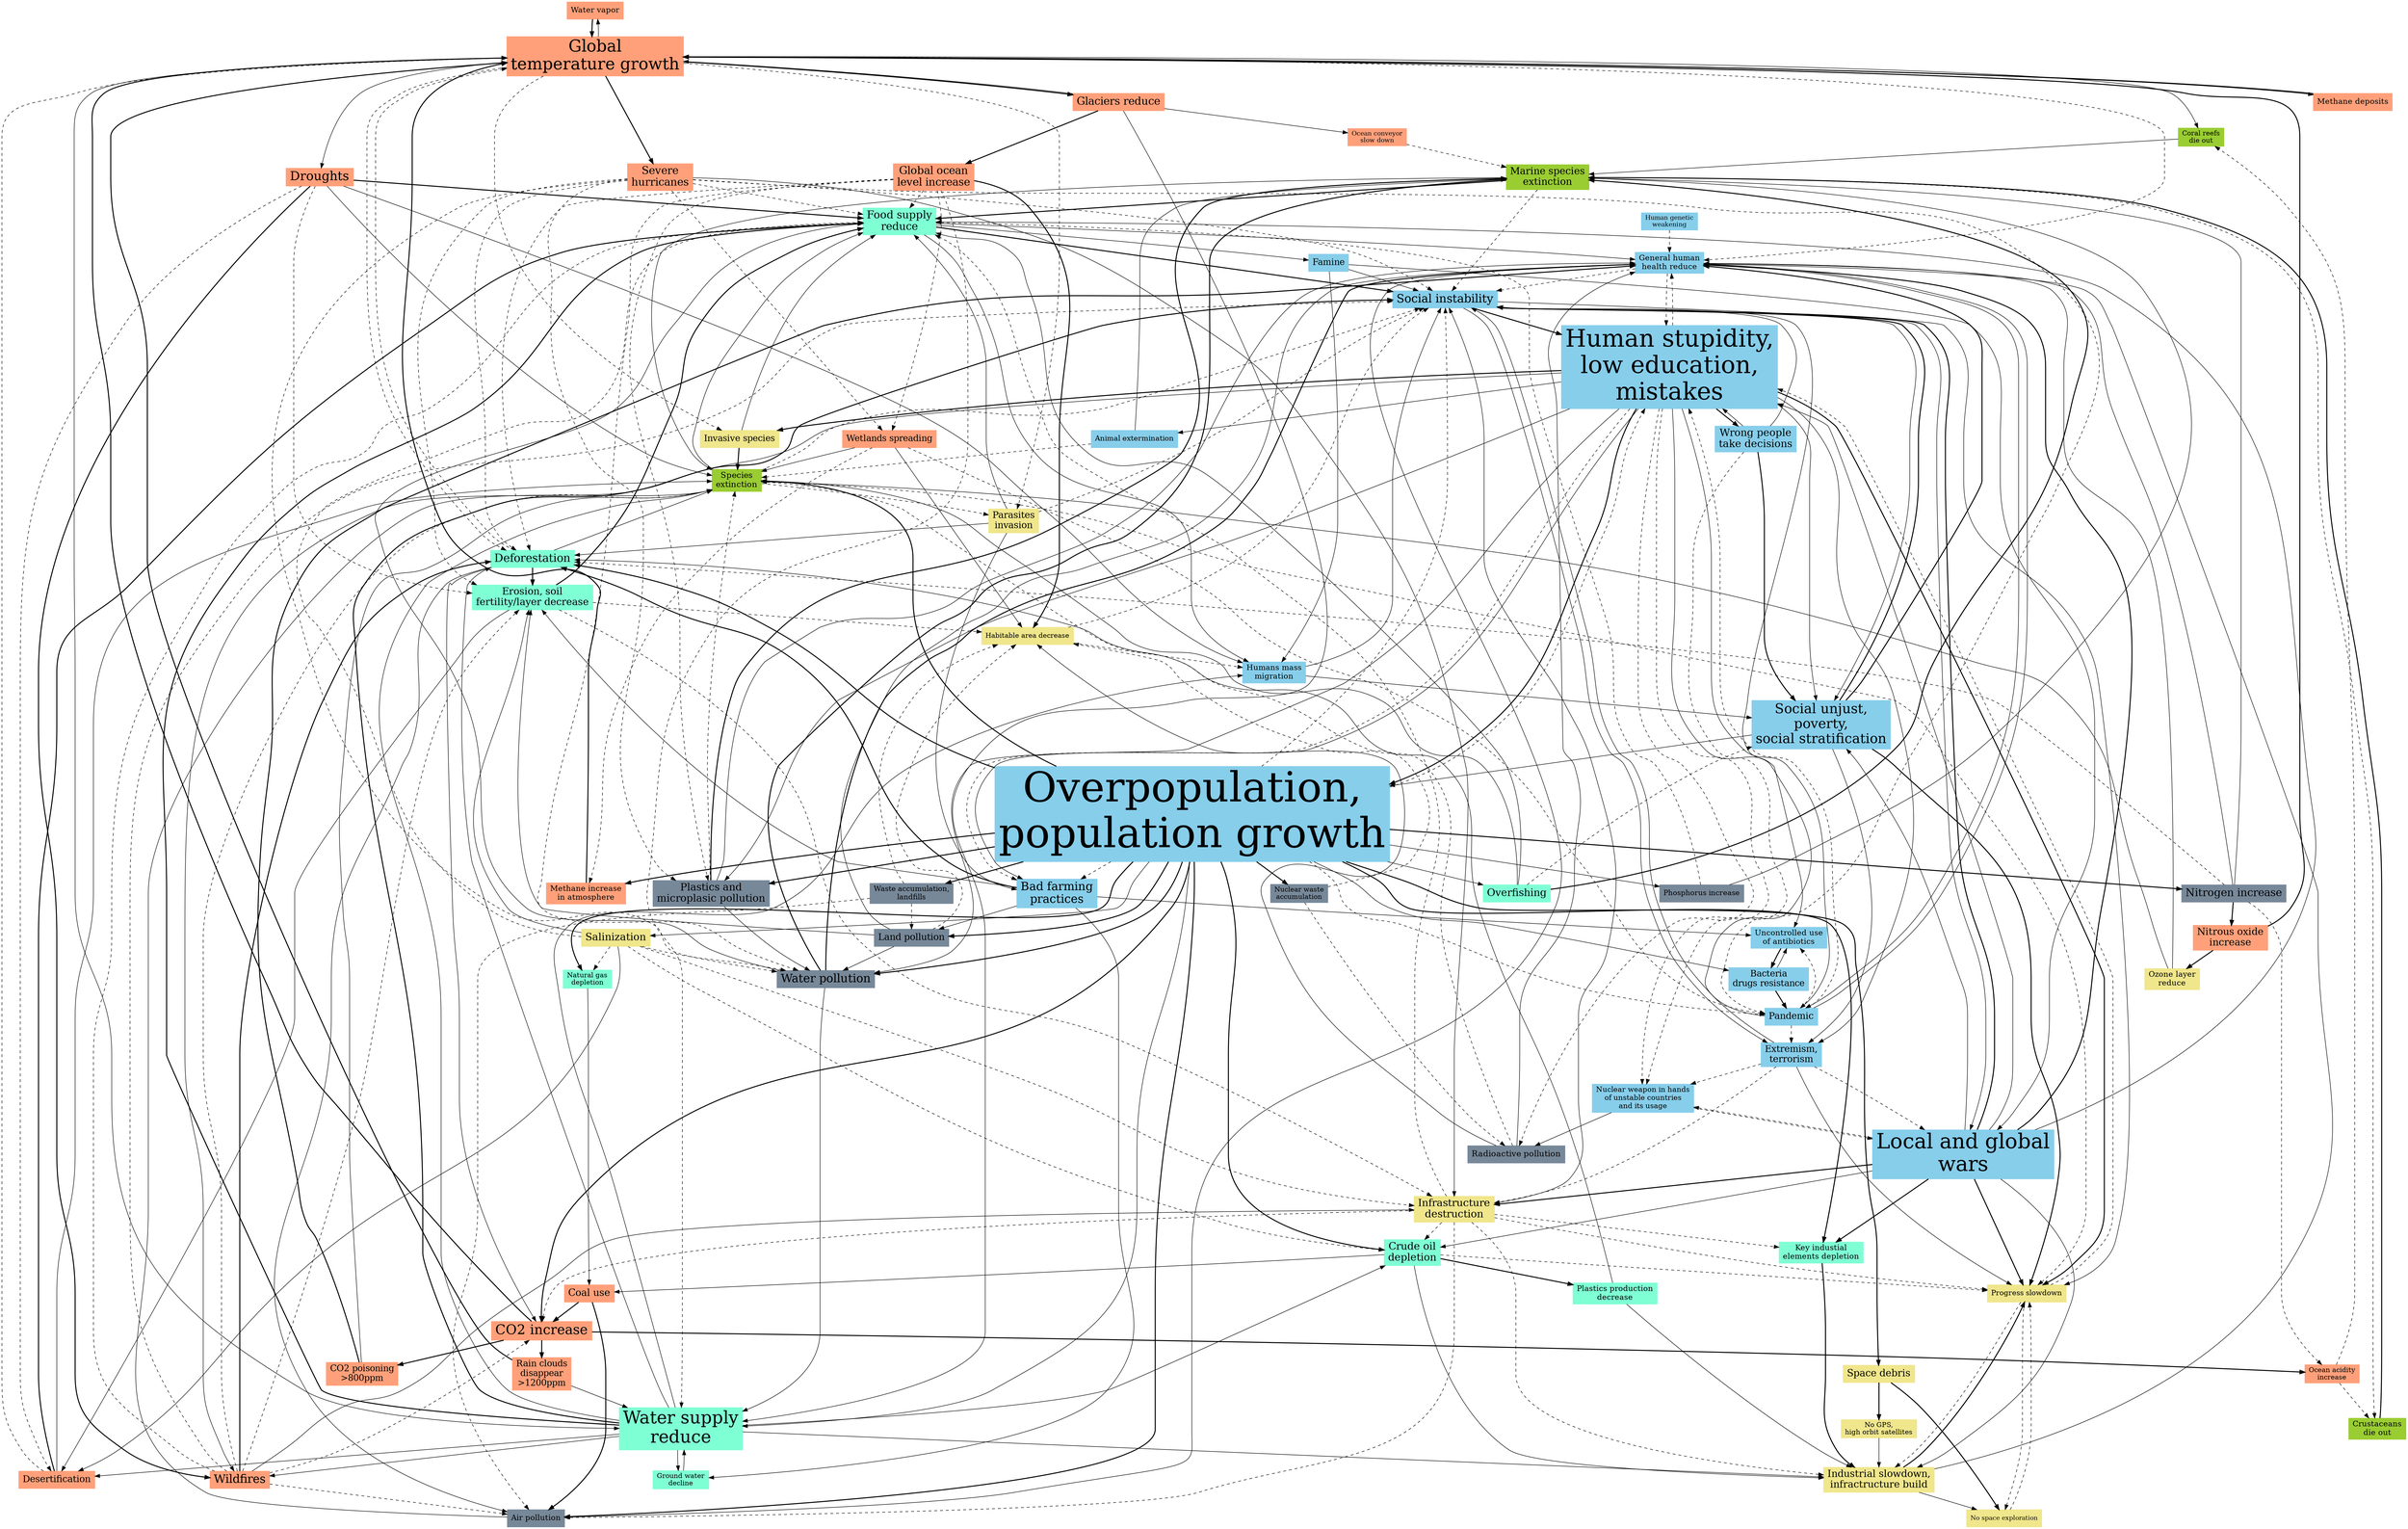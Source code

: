 // Civilization collaps graph
// three types of connection: week, normal and strong
// Weak connection - 1 score, normal - 2, and strong 4

digraph Global {
    // Water vapor is a greenhouse gas 
    water_vapor -> temp_increase [ style=bold ]

    // 298 times more stronger as greenhouse gas than CO2
    nitrous_oxide -> temp_increase [ style=bold ]
    // one of CFCs
    nitrous_oxide -> ozone [ style=bold ]

    // Farming as one of main source of nitrous oxide
    nitrogen_cycle -> nitrous_oxide [ style=bold ]
    // Increases PM and ozone, respiratory diseases, cancer
    nitrogen_cycle -> health_reduce [ style=solid ]
    // Because of eutrophication
    nitrogen_cycle -> marine_die [ style=solid ]
    // Increases soil acidification
    nitrogen_cycle -> ocean_acid [ style=dashed ]
    // N saturation can result in nutrient imbalances (e.g., loss of calcium due to nitrate leaching) and possible forest decline
    nitrogen_cycle -> deforestation [ style=dashed ]

    // Phosphorus amount is heavily debated, some say it'll last for 50 years other 200 with peak in 2030
    phosphorus_peak -> food_reduce [ style=dashed ]
    // Because of eutrophication
    phosphorus_peak -> marine_die [ style=solid ]

    // Clearing forest to clean land for houses, infrastructure, farming, industry, roads
    overpopulation -> deforestation [ style=bold ]
    // Raising population takes more land from native species
    overpopulation -> species_extinction [ style=bold ]
    // More population consumes more water
    overpopulation -> water_reduce [ style=solid ]
    // People's concentration too close leads to psychological problems
    overpopulation -> social_instab [ style=dashed ]
    // More people consume more seafood
    overpopulation -> overfishing [ style=solid ]
    // More people need more electronics
    overpopulation -> industrial_elements [ style=bold ]
    // More people consume more oil and gas via transport, heating, electricity generation
    overpopulation -> oil_depletion [ style=bold ]
    overpopulation -> gas_depletion [ style=bold ]
    // Road salt and irrigation causes salinization
    overpopulation -> salinization [ style=solid ]
    // More people need telecommunication which increases satellite fleet and increases chance of collisions.
    overpopulation -> space_debris [ style=bold ]
    // More dense population increases pandemic chance and burden on healthcare
    overpopulation -> pandemic [ style=dashed ]
    // More population increases chance for bacteria to become resistant to certain antibiotics. 
    overpopulation -> bacteria_resist [ style=solid ]
    // More people need more electricity and one of major sources is nuclear power.
    overpopulation -> nuclear_waste [ style=bold ]
    // Building, chemicals, transportation etc increase overall air pollution.
    overpopulation -> air_pollution [ style=bold ]
    // More people causes more water pollution, via farming or directly
    overpopulation -> water_pollution [ style=bold ]
    // More people needs more plastics
    overpopulation -> plastics_pollution [ style=bold ]
    // More people is a burden for education and general population increase happens in poor countries
    overpopulation -> human_stupid [ style=dashed ]
    // More people need more transportation, energy, goods and concrete
    overpopulation -> co2_increase [ style=bold ]
    // Farming is causing increase of methane in atmosphere
    overpopulation -> methane_raise [ style=bold ]
    // Since industrial revolution we increased global reactive nitrogen (Nr) by 50%
    overpopulation -> nitrogen_cycle [ style=bold ]
    overpopulation -> phosphorus_peak [ style=solid ]
    // Mining, factories, manufacturing etc causes land pollution with chemicals
    overpopulation -> land_pollution [ style=bold ]
    // Rising population make farmers to use bad farming methods to increase crop output
    overpopulation -> bad_farm [ style=dashed ]
    // Wastes are generated through various sources like domestic, industrial, agricultural, commercial, municipal etc. This waste is not get recycled and end up in landfills.
    overpopulation -> general_waste [ style=bold ]

    // CO2 -> temperature increase via global warming effect of CO2 will be rising as now we will have +4 degrees by the end of 21st century
    co2_increase -> temp_increase [ style=bold ]
    // More than 800 ppm lead to poisoning for humans
    co2_increase -> co2_poison [ style=bold ]
    // CO2 in atmosphere leads to water acidity increase because it reacts with water and converts into carbonic acid
    co2_increase -> ocean_acid [ style=bold ]
    // More than 1200 ppm leads to rain clouds disappearing which will heat the planet on +12C. Human extinction scenario.
    co2_increase -> clouds_disappear [ style=bold ]

    // Temperature increase can trigger methane deposits unleash, from permafrost on land or from the bottom of the ocean Global temperature can increase to +4 degrees only from methane
    methane_bomb -> temp_increase [ style=bold ]

    // Certain human processes like farming causes methane to increase in atmosphere, it also increases temperature as addition to CO2 increase
    methane_raise -> temp_increase [ style=bold ]

    // Increasing temperature reduce ice covering
    temp_increase -> ice_reduce [ style=bold ]
    // More energy in atmosphere leads to more severe hurricanes
    temp_increase -> hurricanes [ style=bold ]
    // Higher temperature traps more water in atmosphere and available water evaporates
    temp_increase -> water_reduce [ style=solid ]
    // Temperature rise shifting habitats of indigenous trees
    temp_increase -> deforestation [ style=dashed ]
    // Higher temperature means more droughts in summer
    temp_increase -> droughts [ style=solid ]
    // Parasites spreading to the regions where they couldn't survive because of high temperature
    temp_increase -> parasites [ style=dashed ]
    // Species migrating because of warmer climate and kill native species 
    temp_increase -> invas_species [ style=dashed ]
    // Increasing temperature can unleash methane in permafrost in tundra and deep inder the ocean, which can increase temperature up to +4 degrees as an addition to CO2 temp increase
    temp_increase -> methane_bomb [ style=solid ]
    // Water temperature increase bleaches corals and make them die
    temp_increase -> coral_die [ style=solid ]
    // Temperature rise is increasing water evaporation
    temp_increase -> water_vapor [ style=solid ]
    // Increasing heatwaves, spreading mosquito-born diseases
    temp_increase -> health_reduce [ style=dashed ]

    // Less ice means more sun energy will be absorbed by dark water of ground.
    ice_reduce -> temp_increase [ style=solid ]
    // Ice shield melting means more water in global ocean. CO2 level now in 415 ppm, last time such concentration was 3 million years ago, temperature was 2-3 degrees higher and
    // global ocean level 1-3 m higher
    ice_reduce -> ocean_level [ style=bold ]
    // Ice shields are vital part of water supply for many people, many rivers and streams starts from ice shield in mountains.
    ice_reduce -> water_reduce [ style=solid ]
    // With ice shields and ice caps melting salt consentration in global ocean is changing. This means that global ocean conveyor belt is slowing down.
    ice_reduce -> ocean_conv_stop [ style=solid ]

    // Oceanic conveyor is a vital part of distributing nutrients and oxygen in global ocean. Without it many species will due
    ocean_conv_stop -> marine_die [ style=dashed ]

    // Ocean acidity increase can damage to shells of many species which are base of food chain in ocean. They can adapt but only till some point.
    ocean_acid -> crust_die [ style=dashed ]
    // Ocean acidity increase also damage to corals by reducing their skeletal density
    ocean_acid -> coral_die [ style=dashed ]
    
    // Big hurricanes paralyze life
    hurricanes -> social_instab [ style=dashed ]
    // Hurricanes cause soil damage by flooding the ground
    hurricanes -> soil_depletion [ style=dashed ]
    // Floods contaminate water and can cause waterborne diseases to spread
    hurricanes -> pandemic [ style=dashed ]
    // High wind destroys trees
    hurricanes -> deforestation [ style=dashed ]
    // Flooding, high wind destroys infrastructure
    hurricanes -> infrac_destr [ style=solid ]
    // Flood kills crops on the field
    hurricanes -> food_reduce [ style=dashed ]
    // Flooding cause water pollution (rubbish, chemicals)
    hurricanes -> water_pollution [ style=dashed ]
    // Flooding polluting water with plastic
    hurricanes -> plastics_pollution [ style=dashed ]
    // Flooding an area increase chance land to become a wetland
    hurricanes -> wetland_spread [ style=dashed ]

    // Droughts causing many animals to die
    droughts -> species_extinction [ style=solid ]
    // Dryness makes terrain a desert
    droughts -> desertification [ style=dashed ]
    // Dehydrated trees and grass are easier to catch fire
    droughts -> wildfires [ style=bold ]
    // Dry soil loses its fertility and wind damaged dry soil
    droughts -> soil_depletion [ style=dashed ]
    // Droughts are very bad for crop output
    droughts -> food_reduce [ style=bold ]
    // Droughts are causing people to migrate
    droughts -> people_migration [ style=solid ]

    // Wildfires are destroying houses and whole villages
    wildfires -> infrac_destr [ style=solid ]
    // Wildfires are a terrible experience for local people and even for all other via news
    wildfires -> social_instab [ style=dashed ]
    // Wildfires are destroying farms and crops
    wildfires -> food_reduce [ style=dashed ]
    // Wildfires are weakening the soil, cause soil depletion and reducing water-retention capacity
    wildfires -> soil_depletion [ style=dashed ]
    // Wildfire causes deforestation
    wildfires -> deforestation [ style=bold ]
    // By destroying infrastructure wildfires causing air pollution
    wildfires -> air_pollution [ style=dashed ]
    // Burning trees are direct increase of CO2
    wildfires -> co2_increase [ style=dashed ]
    // Wildfires are killing animals and destroying their habitats
    wildfires -> species_extinction [ style=dashed ]

    // Ocean rise means less land can be used for farms
    ocean_level -> food_reduce [ style=dashed ]
    // Water rise can flood forests
    ocean_level -> deforestation [ style=dashed ]
    // Water rise can flood cities and decrease amount of land
    ocean_level -> habitable_area_decrease [ style=bold ]
    // Flooding pollutes ocean with chemicals and rubbish
    ocean_level -> water_pollution [ style=dashed ]
    // Flooding pollutes ocean with plastics
    ocean_level -> plastics_pollution [ style=dashed ]
    // Flooding increases chance for land to become a wetland
    ocean_level -> wetland_spread [ style=dashed ]
    // Because some land will become flooded permanently lakes and rivers previously clean will turn salty
    ocean_level -> water_reduce [ style=dashed ]

    // More than 800 ppm CO2 will cause poisoning of humans
    co2_poison -> health_reduce [ style=bold ]
    // CO2 also is poisonous for animals
    co2_poison -> species_extinction [ style=solid ]

    // More than 1200 ppm will cause marine clouds to disappear, it will increase temperature to +8 degrees (as an addition to +4 from CO2 and +4 from methane)
    clouds_disappear -> temp_increase [ style=bold ]
    // Disappearing of marine clouds means much less water will be on land
    clouds_disappear -> water_reduce [ style=solid ]

    // Crustaceans are a base of many food chains, their dying out means mass extinction
    crust_die -> marine_die [ style=bold ]

    // Less marine animals means less fish for people
    marine_die -> food_reduce [ style=bold ]
    // Extinction of marine animals will cause extinction of land animals as well
    marine_die -> species_extinction [ style=solid ]
    // Marine animals extinction will cause crustaceans to die out too
    marine_die -> crust_die [ style=dashed ]
    // Mass extinction will be bad for humans mood and hope for the future
    marine_die -> social_instab [ style=dashed ]

    // Species extinction will cause food to go down quite a lot, like dying out of pollinators
    species_extinction -> food_reduce [ style=solid ]
    // On place of big animals (esp predators) usually come their "food" and usually these are pests and parasites
    species_extinction -> parasites [ style=dashed ]
    // Animals are a vital subject of research like searching of new drugs
    species_extinction -> technology_slow [ style=dashed ]
    // Mass extinction will reflect bad on humans mood and hope for the future
    species_extinction -> social_instab [ style=dashed ]

    // Corals are essential to many marine animals, without them many other marine animals will extinct and will cause a cascade extinctions
    coral_die -> marine_die [ style=solid ]

    // Destructions of roads and farms
    infrac_destr -> food_reduce [ style=dashed ]
    // To restore destroyed infrastructure we need to spend rare metals and oil (transport, energy)
    infrac_destr -> industrial_elements [ style=dashed ]
    infrac_destr -> oil_depletion [ style=dashed ]
    // Any big destruction is causing social instability like marauders, crimes etc
    infrac_destr -> social_instab [ style=solid ]
    // Destruction of factories and companies will cause progress and productivity to go down
    infrac_destr -> technology_slow [ style=dashed ]
    // Destruction of factories and communications
    infrac_destr -> industry_slow [ style=dashed ]
    // Fires from destruction emits CO2
    infrac_destr -> co2_increase [ style=dashed ]
    // Fires from destruction emits air pollution
    infrac_destr -> air_pollution [ style=dashed ]

    // Trees are holding soil with roots
    deforestation -> soil_depletion [ style=bold ]
    // Trees are natural air filters
    deforestation -> air_pollution [ style=solid ]
    // Less trees means less CO2 can be absorbed from the air
    deforestation -> co2_increase [ style=solid ]
    // Forests are habitats for many species
    deforestation -> species_extinction [ style=solid ]
    // Trees are cooling the planet by absorbing sun's energy
    deforestation -> temp_increase [ style=dashed ]

    // Pure water is a vital resource for human beings, losing it causes high instability in society
    water_reduce -> social_instab [ style=bold ]
    // Pure water is essential for many industries
    water_reduce -> industry_slow [ style=solid ]
    // Pure water is essential for farming
    water_reduce -> food_reduce [ style=bold ]
    // Reduction of water in soil increases chance for land to turn into a desert
    water_reduce -> desertification [ style=solid ]
    // General water land reduction is causing trees and grass to dehydrate and they easier can catch fire
    water_reduce -> wildfires [ style=solid ]
    // Less water supply means less trees will grow
    water_reduce -> deforestation [ style=solid ]
    // Less water will cause many animals to die from thirst
    water_reduce -> species_extinction [ style=solid ]
    // If territory cannot provide enough water it will cause people to mass migrate
    water_reduce -> people_migration [ style=solid ]
    // When main sources of pure water are running short people turn to other sources
    water_reduce -> groundwater [ style=solid ]
    // Energy will be spent to desalinate salt water
    water_reduce -> oil_depletion [ style=solid ]

    // Groundwater depletion leads to water shortages
    groundwater -> water_reduce [ style=solid ]

    // Desert spreading leads to extinction of many animals
    desertification -> species_extinction [ style=solid ]
    // Deserts cannot be used for food production
    desertification -> food_reduce [ style=bold ]
    // Deserts are plantless land and plants absorb sun energy
    desertification -> temp_increase [ style=dashed ]

    // Bacterias produce methane in swamps
    wetland_spread -> methane_raise [ style=dashed ]
    // People cannot build in wetlands
    wetland_spread -> habitable_area_decrease [ style=solid ]
    // When land like forest turns a wetland many native species will die
    wetland_spread -> species_extinction [ style=solid ]
    // Wetlands helping to spread certain diseases
    wetland_spread -> pandemic [ style=dashed ]

    // Soil destruction causes less food production
    soil_depletion -> food_reduce [ style=bold ]
    // Soil destruction leads land to become desert
    soil_depletion -> desertification [ style=solid ]
    // Erosion can cause destruction of infrastructure in some areas
    soil_depletion -> infrac_destr [ style=dashed ]
    // Erosion and ground stability loss causes some land to become too risky for building
    soil_depletion -> habitable_area_decrease [ style=dashed ]

    // Parasites spread causing crops to die, also it includes parasites invasions like locust outbreak
    parasites -> food_reduce [ style=solid ]
    // Parasites are killing trees and make them more vulnerable to wildfires
    parasites -> deforestation [ style=solid ]
    // Parasites invasions causes social instability like locusts or crop-eating beetles
    parasites -> social_instab [ style=dashed ]
    // Parasites spreading make farmers to use more pesticides
    parasites -> bad_farm [ style=solid ]

    // Invasive species may destroy crops (rabbits, mice etc)
    invas_species -> food_reduce [ style=solid ]
    // Invasive species may kill native species or be poisonous for native species
    invas_species -> species_extinction [ style=bold ]

    // Low food supplies make people to migrate
    food_reduce -> people_migration [ style=solid ]
    // Malnutrition undermines humans health
    food_reduce -> health_reduce [ style=solid ]
    // Low food supplies creates social friction
    food_reduce -> social_instab [ style=bold ]
    // Low food supply causes some people to starve because of social unjust
    food_reduce -> famine [ style=solid ]

    // Famine can cause people to go to war or civil war
    famine -> war [ style=solid ]
    // Famine creates high social instability
    famine -> social_instab [ style=solid ]
    // Famine causes even more migration
    famine -> people_migration [ style=solid ]

    // If people don't have place to live they build buildings more compact with reduced space, higher, closer, all this have negative psychological effect
    habitable_area_decrease -> social_instab [ style=dashed ]
    // If people nowhere to live due to flooding etc it can make them to leave
    habitable_area_decrease -> people_migration [ style=dashed ]

    // Social instability can cause a civil war
    social_instab -> war [ style=solid ]
    // During tough times people tend to take and stock up as much wealth as they can, increasing further social injustice
    social_instab -> social_unjust [ style=solid ]
    // During tough times people lose hope in current system and can turn to extreme ideologies
    social_instab -> extremism [ style=solid ]
    // During tough times people think more about their survival than about science
    social_instab -> technology_slow [ style=solid ]

    // War is a very tough experience for people
    war -> social_instab [ style=bold ]
    // Violence cause disabilities to people
    war -> health_reduce [ style=bold ]
    // During war people think more about their own survival
    war -> technology_slow [ style=bold ]
    // War turn factories into weapon production
    war -> industry_slow [ style=solid ]
    // War machines need a lot of oil
    war -> oil_depletion [ style=solid ]
    // Weapon production takes a lot of rare resources
    war -> industrial_elements [ style=bold ]
    // During battles infrastructure gets destroyed
    war -> infrac_destr [ style=bold ]
    // War destroys stocks of food, farms and taking away people from farming
    war -> food_reduce [ style=solid ]
    // War might lead to usage of nuclear weapon
    war -> nuclear_weapon [ style=dashed ]
    // War leads to poverty
    war -> social_unjust [ style=solid ]
    // During war people don't educate
    war -> human_stupid [ style=solid ]

    // Spreading or local usage of nuclear weapon can lead to war
    nuclear_weapon -> war [ style=dashed ]
    // Nuclear weapon usage leads to radiation contamination
    nuclear_weapon -> rad_pollution [ style=solid ]

    // Radiation causes health problems
    rad_pollution -> health_reduce [ style=solid ]
    // People cannot live on radioactive areas
    rad_pollution -> habitable_area_decrease [ style=solid ]
    // High radioactive contamination kills animals
    rad_pollution -> species_extinction [ style=dashed ]

    // Mass migration causes social instability in countries where migrants come
    people_migration -> social_instab [ style=solid ]
    // Migrating people usually lose everything
    people_migration -> social_unjust [ style=solid ]

    // Overfishing kill aquatic life
    overfishing -> marine_die  [ style=bold ]
    // Overfishing reduces fishing in the future
    overfishing -> food_reduce [ style=solid ]
    // Fish is also a source of food for many land animals
    overfishing -> species_extinction [ style=solid ]
    // Fishing is a main source of money for many coastal regions, overfishing leads to their bankruptcy
    overfishing -> social_unjust [ style=dashed ]

    // Depletion of rare metals will cause to shut down industries
    industrial_elements -> industry_slow [ style=bold ]
    
    // Medical supply shortages will cause healthcare to downgrade
    industry_slow -> health_reduce [ style=solid ]
    // Shortages of goods and equipment will cause development slowdown
    industry_slow -> technology_slow [ style=bold ]
    // Space exploration takes a lot of resources and industrial power
    industry_slow -> no_space [ style=solid ]
    
    // Without technology development cannot be space exploration
    technology_slow -> no_space [ style=dashed ]
    // Industries are dependent on technological progress
    technology_slow -> industry_slow [ style=dashed ]
    // Without progress stupidity will be spreading
    technology_slow -> human_stupid  [ style=dashed ]

    // Oil will last till 2050 
    // Oil is a vital part of many industries
    oil_depletion -> industry_slow [ style=solid ]
    // Energy shortages will have negative effect on technological progress
    oil_depletion -> technology_slow [ style=dashed ]
    // Almost all plastic is made of crude oil
    oil_depletion -> plastics_prod [ style=bold ]
    // When oil will become more rare and expensive, people will turn to other energy resources like coal
    oil_depletion -> coal_use [ style=solid ]

    // Natural gas will deplete by 2050, and it's unknown how much gas in shale.
    gas_depletion -> coal_use [ style=solid ]

    // Coal use is source of CO2
    coal_use -> co2_increase [ style=bold ]
    // Coal use is a source of fine particles in air
    coal_use -> air_pollution [ style=bold ]

    // Plastic is an excellent material for industries, without it we will have to turn to more expensive alternatives
    plastics_prod -> industry_slow [ style=solid ]
    // Without plastic we have to cut more trees to make packaging and goods
    plastics_prod -> deforestation [ style=solid ]

    // Salinization is one of major causes of desertification
    salinization -> desertification [ style=solid ]
    // Salinization make soil infertile
    salinization -> soil_depletion [ style=solid ]
    // Causes damage to infrastructure (roads, bricks, pipes and cables)
    salinization -> infrac_destr [ style=dashed ]
    // Reduction of water quality for users, sedimentation problems, increased leaching of metals, especially copper, cadmium, manganese and zinc.
    salinization -> water_pollution [ style=dashed ]
    // Detrimental effects on plants growth and yield
    salinization -> food_reduce [ style=dashed ]
    // It takes more energy to desalinate
    salinization -> oil_depletion [ style=dashed ]
    salinization -> gas_depletion [ style=dashed ]

    // Space debris uncontrolled multiplication (Kessler Syndrome) can make space inaccessible or too expensive
    space_debris -> no_space [ style=bold ]
    // If space becomes inaccessible there will be no orbit satellites
    space_debris -> no_gps [ style=bold ]

    // GPS is a vital part of modern life, industry, transportation
    no_gps -> industry_slow [ style=solid ]

    // Without space technological and science progress will be slowed down
    no_space -> technology_slow [ style=dashed ]

    // Pandemic creates social instability
    pandemic -> social_instab [ style=solid ]
    // Pandemic undermines a public health, people who survive have disabilities, pandemic take all resources of healthcare
    pandemic -> health_reduce [ style=solid ]
    // During pandemic people tend to use antibiotics without reason, even if they won't help them
    pandemic -> uncontrolled_antibiotics [ style=dashed ]
    // Pandemic as public disaster might send people to extreme ideologies
    pandemic -> extremism [ style=dashed ]
    // During pandemic people don't educate
    pandemic -> human_stupid [ style=dashed ]

    // Resistant bacteria causes people to take strong antibiotics further increasing risk of bacterial resistance
    bacteria_resist -> uncontrolled_antibiotics [ style=solid ]
    // Resistant to all drugs bacteria can cause pandemic (superbugs)
    bacteria_resist -> pandemic [ style=bold ]

    // Air pollution includes toxic chemicals and ultrafine particles
    air_pollution -> health_reduce [ style=solid ]
    air_pollution -> species_extinction [ style=solid ]

    // Water pollution includes toxic chemicals in the water and water sedimentation
    water_pollution -> water_reduce [ style=solid ]
    water_pollution -> health_reduce [ style=bold ]
    water_pollution -> food_reduce [ style=solid ]
    water_pollution -> marine_die [ style=bold ]

    // Plastics eventually disintegrate to micro plastics which causes water pollution
    plastics_pollution -> water_pollution [ style=solid ]
    // Plastic pollution kills many marine animals
    plastics_pollution -> marine_die [ style=bold ]
    // Eventually microplastics end up in humans slowly undermining their health
    plastics_pollution -> health_reduce [ style=solid ]
    // Not only marine animals die from plastics
    plastics_pollution -> species_extinction [ style=dashed ]

    // Land pollution like mining for nuclear weapon tests reducing area for people to live
    land_pollution -> habitable_area_decrease [ style=dashed ]
    // Mining and many other industries destroys soil
    land_pollution -> soil_depletion [ style=solid ]
    // Land pollution is poisoning groundwater supplies by leaching toxic chemicals
    land_pollution -> health_reduce [ style=solid ]
    // Toxic waste on land eventually end up in rivers and ocean
    land_pollution -> water_pollution [ style=solid ]

    // Nuclear waste storage increases general radiation level of an area
    nuclear_waste -> rad_pollution [ style=dashed ]
    // People cannot live next to radioactive sarcophagus
    nuclear_waste -> habitable_area_decrease [ style=dashed ]

    // Landfills increases risk of land pollution with time
    general_waste -> land_pollution [ style=dashed ]
    // Burning waste increases air pollution
    general_waste -> air_pollution [ style=dashed ]
    // People cannot live next to landfills
    general_waste -> habitable_area_decrease [ style=dashed ]

    // Increase of people illnesses rises social instability (like protests)
    health_reduce -> social_instab [ style=dashed ]
    // Some health problems causes different types of mental diseases
    health_reduce -> human_stupid [ style=dashed ]
    // People with undermined health problems are more vulnerable to microbes and this increases chance for pandemic to break out
    health_reduce -> pandemic [ style=solid ]

    // General public health reduction increases burden on social institutes
    // With the help of modern medicine survive those who would die normally, and medicine help them to procreate and leave even weaker offspring
    genetic_weakening -> health_reduce [ style=dashed ]

    // Stupid people elect stupid leaders
    human_stupid -> wrong_people [ style=bold ]
    // Stupid people don't understand science and it frightens them, so they want to forbid gene crop manipulation, vaccines, and different gene therapies and modifications of humans
    human_stupid -> bad_farm [ style=dashed ]
    // Anti-vac movement increases chance of people not get vaccine
    human_stupid -> pandemic [ style=solid ]
    human_stupid -> health_reduce [ style=dashed ]
    // Low education is the cause of bad farming practises
    human_stupid -> bad_farm [ style=solid ]
    // Stupid people are tend to accumulate wealth without measure
    human_stupid -> social_unjust [ style=solid ]
    // Stupid people could be easily indoctrinated and manipulated
    human_stupid -> extremism [ style=solid ]
    // Low education is slowing down progress, gene manipulation is forbidden or restricted
    human_stupid -> technology_slow [ style=bold ]
    // People with low education are tend to make more children even if they cannot support them
    human_stupid -> overpopulation [ style=bold ]
    // Stupid people don't know/not care about ecology and throw rabbish into the river
    human_stupid -> water_pollution [ style=solid ]
    // People throw plastic into a rivers and oceans
    human_stupid -> plastics_pollution [ style=solid ]
    // People can use antibiotics even without reason (like viral infection)
    human_stupid -> uncontrolled_antibiotics [ style=solid ]
    // Stupid people believe in alternative medicine and kill animals not for food, also do sport hunting on rare animals
    human_stupid -> animal_extermination [ style=solid ]
    // People sometimes start wildfires by mistake or deliberately
    human_stupid -> wildfires [ style=solid ]
    // Stupid people believe that accumulation of nuclear weapons is increasing their safety
    human_stupid -> nuclear_weapon [ style=dashed ]
    // Humans help to spread non-native species to other locations
    human_stupid -> invas_species [ style=bold ]
    // Mistakes in construction of nuclear plants can cause nuclear disaster
    human_stupid -> rad_pollution [ style=dashed ]

    // Terrorists with enough resources can start a full scale war
    extremism -> war [ style=dashed ]
    // Extreme currents and terrorists are against science and progress
    extremism -> technology_slow [ style=solid ]
    // Terrorist attacks cause social instability
    extremism -> social_instab [ style=solid ]
    // Terrorists can get nuclear weapon and use it
    extremism -> nuclear_weapon [ style=dashed ]
    // Terrorists can blow up whole buildings
    extremism -> infrac_destr [ style=dashed ]

    // Dictators prefer less educated people and usually dismantle education and science
    wrong_people -> human_stupid [ style=solid ]
    // Dictators make themself and their friends wealthy taking everything from common people
    wrong_people -> social_unjust [ style=bold ]
    // Many people might not like to live under dictatorship regime, crime and injustice is also rising
    wrong_people -> social_instab [ style=solid ]
    // To keep power dictators tend to buy/develop nuclear weapon and because they have absolute power they can use it
    wrong_people -> nuclear_weapon [ style=dashed ]

    // Poor people cannot afford healthcare
    social_unjust -> health_reduce [ style=bold ]
    // Poor people cannot participate in science and technology development
    social_unjust -> technology_slow [ style=bold ]
    // Poverty increases crime
    social_unjust -> social_instab [ style=bold ]
    // Poor people create more children in order to survive
    social_unjust -> overpopulation [ style=solid ]
    // Poor people cannot go study, payments for education are always rising
    social_instab ->human_stupid [ style=bold ]
    // Poor people want more just system and can turn to extreme ideologies or start a revolution
    social_unjust -> extremism [ style=solid ]

    // Millions of sharks get killed for their fins because in alternative medicine they valued for curing impotence. It also includes sport fishing.
    animal_extermination -> marine_die [ style=solid ]
    // Sport hunt on rare animals and poaching
    animal_extermination -> species_extinction [ style=dashed ]

    // Dumping antibiotics into environment creates drug resistant bacteria and superbugs
    uncontrolled_antibiotics -> bacteria_resist [ style=bold ]

    // Ozone layer thinning causes negative effect on human health, like burns, blindness or cancer
    ozone -> health_reduce [ style=solid ]
    // Ozone layer thinning is also dangerous for animals
    ozone -> species_extinction [ style=solid ]

    // Cleaning forests to build farms (like palm oil)
    bad_farm -> deforestation [ style=bold ]
    // Farmers use ground water without control and it takes thousands of years to replenish
    bad_farm -> groundwater [ style=solid ]
    // Using chemicals and pesticides
    bad_farm -> land_pollution [ style=solid ]
    // Farmers feed live stock with antibiotics without control trying to increase profit
    bad_farm -> uncontrolled_antibiotics [ style=solid ]
    // Farmers are feeding livestock with antibiotics without control trying to increase profit
    bad_farm -> soil_depletion [ style=solid ]

    // TO ADD:
    // Habitat destruction. Vast amounts of land are decimated to provide space for drilling wells, pipelines, and processing facilities used in oil and gas drilling operations.
    // Habitat disruption and noise from drilling are some of the biggest threats to wildlife populations across the globe.

    // =========================================================================
    // @problem_groups
    
    // Global warming color=lightsalmon, style=filled
    co2_increase [ label="CO2 increase", color=lightsalmon, style=filled, shape=box, fontsize=28 ]
    temp_increase [ label="Global\ntemperature growth", color=lightsalmon, style=filled, shape=box, fontsize=34 ]
    ice_reduce [ label="Glaciers reduce", color=lightsalmon, style=filled, shape=box, fontsize=22 ]
    hurricanes [ label="Severe\nhurricanes", color=lightsalmon, style=filled, shape=box, fontsize=22 ]
    ocean_acid [ label="Ocean acidity\nincrease", color=lightsalmon, style=filled, shape=box, fontsize=14 ]
    droughts [ label="Droughts", color=lightsalmon, style=filled, shape=box, fontsize=26 ]
    ocean_conv_stop [ label="Ocean conveyor\nslow down", color=lightsalmon, style=filled, shape=box, fontsize=13 ]
    ocean_level [ label="Global ocean\nlevel increase", color=lightsalmon, style=filled, shape=box, fontsize=22 ]
    wildfires [ label="Wildfires", color=lightsalmon, style=filled, shape=box, fontsize=24 ]
    desertification [ label="Desertification", color=lightsalmon, style=filled, shape=box, fontsize=19 ]
    wetland_spread [ label="Wetlands spreading", color=lightsalmon, style=filled, shape=box, fontsize=18 ]
    methane_bomb [ label="Methane deposits", color=lightsalmon, style=filled, shape=box, fontsize=16 ]
    methane_raise [ label="Methane increase\nin atmosphere", color=lightsalmon, style=filled, shape=box, fontsize=16 ]
    water_vapor [ label="Water vapor", color=lightsalmon, style=filled, shape=box, fontsize=16 ]
    co2_poison [ label="CO2 poisoning\n>800ppm", color=lightsalmon, style=filled, shape=box, fontsize=18 ]
    clouds_disappear [ label="Rain clouds\ndisappear\n>1200ppm", color=lightsalmon, style=filled, shape=box, fontsize=18 ]
    coal_use [ label="Coal use", color=lightsalmon, style=filled, shape=box, fontsize=20 ]
    nitrous_oxide [ label="Nitrous oxide\nincrease", color=lightsalmon, style=filled, shape=box, fontsize=20 ]

    // Extinction color=yellowgreen, style=filled
    crust_die [ label="Crustaceans\ndie out", color=yellowgreen, style=filled, shape=box, fontsize=16 ]
    marine_die [ label="Marine species\nextinction", color=yellowgreen, style=filled, shape=box, fontsize=20 ]
    species_extinction [ label="Species\nextinction", color=yellowgreen, style=filled, shape=box, fontsize=17 ]
    coral_die [ label="Coral reefs\ndie out", color=yellowgreen, style=filled, shape=box, fontsize=14 ]

    // Resources color=aquamarine, style=filled
    water_reduce [ label="Water supply\nreduce", color=aquamarine, style=filled, shape=box, fontsize=36 ]
    food_reduce [ label="Food supply\nreduce", color=aquamarine, style=filled, shape=box, fontsize=22 ]
    deforestation [ label="Deforestation", color=aquamarine, style=filled, shape=box, fontsize=23 ]
    soil_depletion [ label="Erosion, soil\nfertility/layer decrease", color=aquamarine, style=filled, shape=box, fontsize=20 ]
    overfishing [ label="Overfishing", color=aquamarine, style=filled, shape=box, fontsize=21 ]
    industrial_elements [ label="Key industial\nelements depletion", color=aquamarine, style=filled, shape=box, fontsize=16 ]
    oil_depletion [ label="Crude oil\ndepletion", color=aquamarine, style=filled, shape=box, fontsize=21 ]
    gas_depletion [ label="Natural gas\ndepletion", color=aquamarine, style=filled, shape=box, fontsize=14 ]
    plastics_prod [ label="Plastics production\ndecrease", color=aquamarine, style=filled, shape=box, fontsize=16 ]
    groundwater [ label="Ground water\ndecline", color=aquamarine, style=filled, shape=box, fontsize=14 ]

    // Pollution color=lightslategray, style=filled
    air_pollution [ label="Air pollution", color=lightslategray, style=filled, shape=box, fontsize=16 ]
    water_pollution [ label="Water pollution", color=lightslategray, style=filled, shape=box, fontsize=24 ]
    plastics_pollution [ label="Plastics and\nmicroplasic pollution", color=lightslategray, style=filled, shape=box, fontsize=21 ]
    nuclear_waste [ label="Nuclear waste\naccumulation", color=lightslategray, style=filled, shape=box, fontsize=14 ]
    general_waste [ label="Waste accumulation,\nlandfills", color=lightslategray, style=filled, shape=box, fontsize=15 ]
    rad_pollution [ label="Radioactive pollution", color=lightslategray, style=filled, shape=box, fontsize=17 ]
    land_pollution [ label="Land pollution", color=lightslategray, style=filled, shape=box, fontsize=19 ]
    nitrogen_cycle [ label="Nitrogen increase", color=lightslategray, style=filled, shape=box, fontsize=22 ]
    phosphorus_peak [ label="Phosphorus increase", color=lightslategray, style=filled, shape=box, fontsize=15 ]

    // Humans color=skyblue, style=filled
    human_stupid [ label="Human stupidity,\nlow education,\nmistakes", color=skyblue, style=filled, shape=box, fontsize=50 ]
    social_instab [ label="Social instability", color=skyblue, style=filled, shape=box, fontsize=24 ]
    famine [ label="Famine", color=skyblue, style=filled, shape=box, fontsize=18 ]
    war [ label="Local and global\nwars", color=skyblue, style=filled, shape=box, fontsize=43 ]
    people_migration [ label="Humans mass\nmigration", color=skyblue, style=filled, shape=box, fontsize=16 ]
    overpopulation [ label="Overpopulation,\npopulation growth", color=skyblue, style=filled, shape=box, fontsize=86 ]
    pandemic [ label="Pandemic", color=skyblue, style=filled, shape=box, fontsize=19 ]
    bacteria_resist [ label="Bacteria\ndrugs resistance", color=skyblue, style=filled, shape=box, fontsize=18 ]
    genetic_weakening [ label="Human genetic\nweakening", color=skyblue, style=filled, shape=box, fontsize=13 ]
    health_reduce [ label="General human\nhealth reduce", color=skyblue, style=filled, shape=box, fontsize=16 ]
    wrong_people [ label="Wrong people\ntake decisions", color=skyblue, style=filled, shape=box, fontsize=21 ]
    nuclear_weapon [ label="Nuclear weapon in hands\nof unstable countries\nand its usage", color=skyblue, style=filled, shape=box, fontsize=15 ]
    social_unjust [ label="Social unjust,\npoverty,\nsocial stratification", color=skyblue, style=filled, shape=box, fontsize=28 ]
    animal_extermination [ label="Animal extermination", color=skyblue, style=filled, shape=box, fontsize=15 ]
    uncontrolled_antibiotics [ label="Uncontrolled use\nof antibiotics", color=skyblue, style=filled, shape=box, fontsize=16 ]
    extremism [ label="Extremism,\nterrorism", color=skyblue, style=filled, shape=box, fontsize=19 ]
    bad_farm [ label="Bad farming\npractices", color=skyblue, style=filled, shape=box, fontsize=24 ]

    // Other color=khaki, style=filled
    infrac_destr [ label="Infrastructure\ndestruction", color=khaki, style=filled, shape=box, fontsize=21 ]
    habitable_area_decrease [ label="Habitable area decrease", color=khaki, style=filled, shape=box, fontsize=14 ]
    parasites [ label="Parasites\ninvasion", color=khaki, style=filled, shape=box, fontsize=19 ]
    invas_species [ label="Invasive species", color=khaki, style=filled, shape=box, fontsize=18 ]
    industry_slow [ label="Industrial slowdown,\ninfractructure build", color=khaki, style=filled, shape=box, fontsize=20 ]
    technology_slow [ label="Progress slowdown", color=khaki, style=filled, shape=box, fontsize=15 ]
    salinization [ label="Salinization", color=khaki, style=filled, shape=box, fontsize=21 ]
    space_debris [ label="Space debris", color=khaki, style=filled, shape=box, fontsize=20 ]
    no_gps [ label="No GPS,\nhigh orbit satellites", color=khaki, style=filled, shape=box, fontsize=14 ]
    no_space [ label="No space exploration", color=khaki, style=filled, shape=box, fontsize=13 ]
    ozone [ label="Ozone layer\nreduce", color=khaki, style=filled, shape=box, fontsize=16 ]
}

